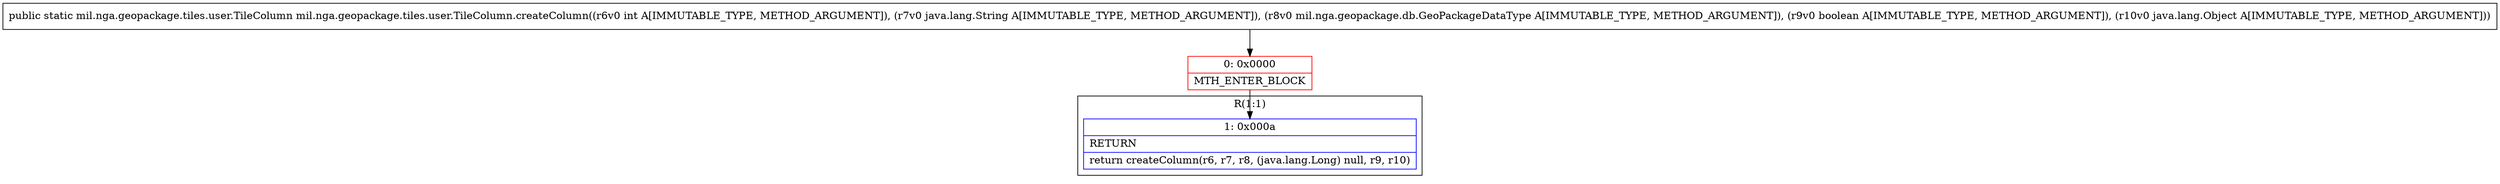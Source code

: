 digraph "CFG formil.nga.geopackage.tiles.user.TileColumn.createColumn(ILjava\/lang\/String;Lmil\/nga\/geopackage\/db\/GeoPackageDataType;ZLjava\/lang\/Object;)Lmil\/nga\/geopackage\/tiles\/user\/TileColumn;" {
subgraph cluster_Region_607600703 {
label = "R(1:1)";
node [shape=record,color=blue];
Node_1 [shape=record,label="{1\:\ 0x000a|RETURN\l|return createColumn(r6, r7, r8, (java.lang.Long) null, r9, r10)\l}"];
}
Node_0 [shape=record,color=red,label="{0\:\ 0x0000|MTH_ENTER_BLOCK\l}"];
MethodNode[shape=record,label="{public static mil.nga.geopackage.tiles.user.TileColumn mil.nga.geopackage.tiles.user.TileColumn.createColumn((r6v0 int A[IMMUTABLE_TYPE, METHOD_ARGUMENT]), (r7v0 java.lang.String A[IMMUTABLE_TYPE, METHOD_ARGUMENT]), (r8v0 mil.nga.geopackage.db.GeoPackageDataType A[IMMUTABLE_TYPE, METHOD_ARGUMENT]), (r9v0 boolean A[IMMUTABLE_TYPE, METHOD_ARGUMENT]), (r10v0 java.lang.Object A[IMMUTABLE_TYPE, METHOD_ARGUMENT])) }"];
MethodNode -> Node_0;
Node_0 -> Node_1;
}

